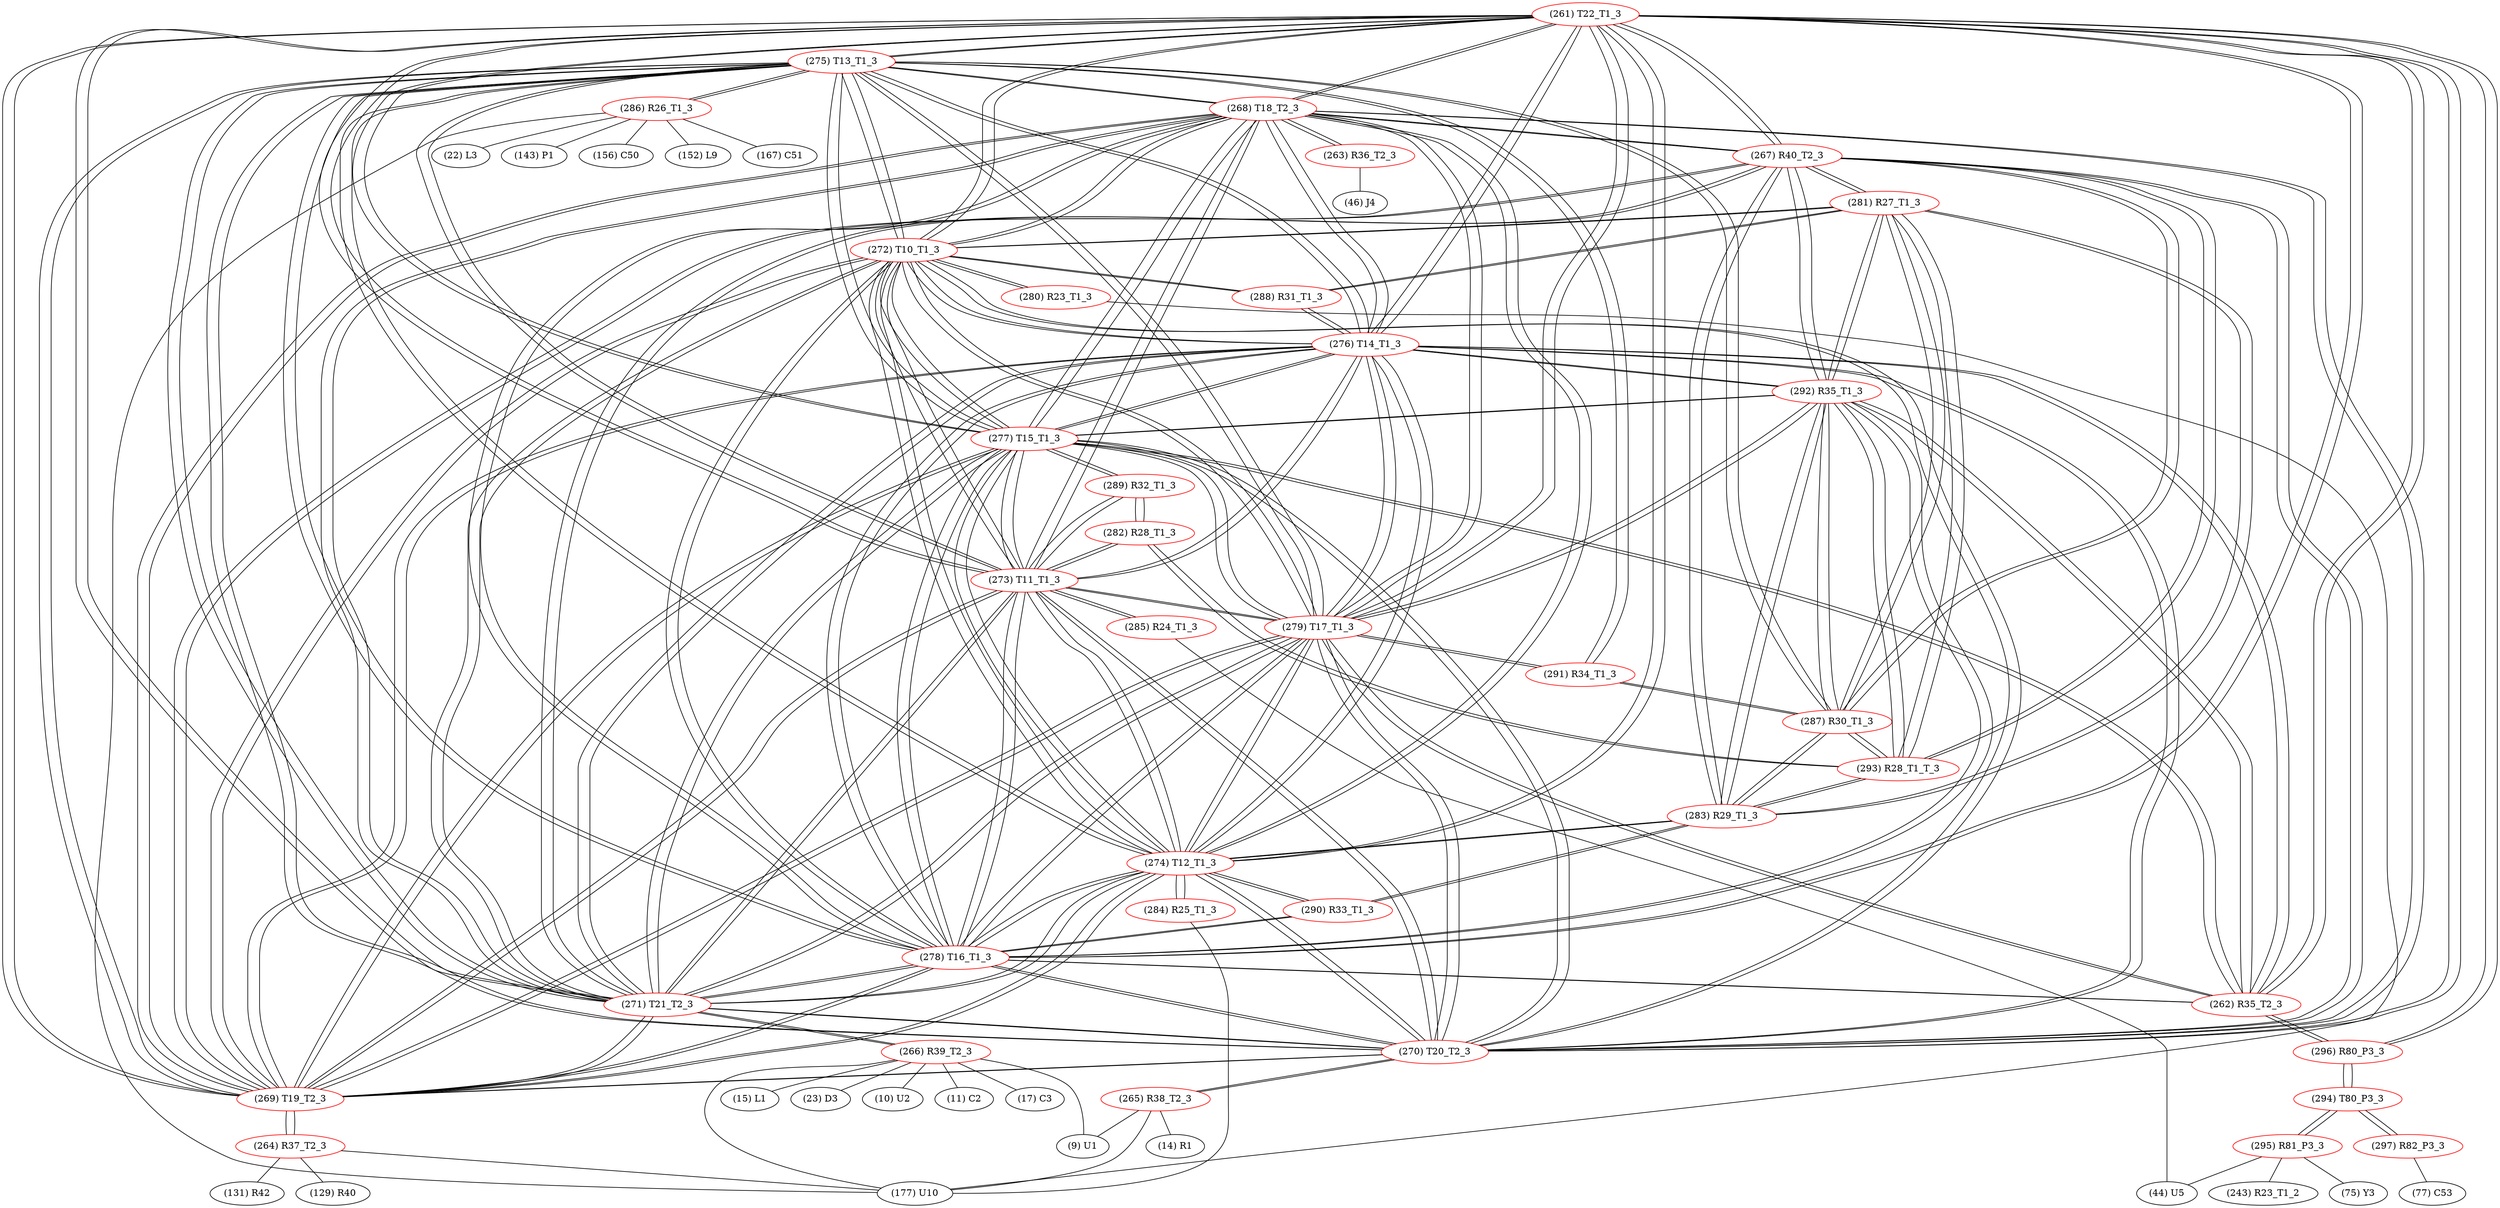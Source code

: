 graph {
	261 [label="(261) T22_T1_3" color=red]
	275 [label="(275) T13_T1_3"]
	268 [label="(268) T18_T2_3"]
	269 [label="(269) T19_T2_3"]
	274 [label="(274) T12_T1_3"]
	277 [label="(277) T15_T1_3"]
	276 [label="(276) T14_T1_3"]
	270 [label="(270) T20_T2_3"]
	271 [label="(271) T21_T2_3"]
	273 [label="(273) T11_T1_3"]
	272 [label="(272) T10_T1_3"]
	278 [label="(278) T16_T1_3"]
	279 [label="(279) T17_T1_3"]
	267 [label="(267) R40_T2_3"]
	296 [label="(296) R80_P3_3"]
	262 [label="(262) R35_T2_3"]
	262 [label="(262) R35_T2_3" color=red]
	277 [label="(277) T15_T1_3"]
	278 [label="(278) T16_T1_3"]
	276 [label="(276) T14_T1_3"]
	279 [label="(279) T17_T1_3"]
	292 [label="(292) R35_T1_3"]
	296 [label="(296) R80_P3_3"]
	261 [label="(261) T22_T1_3"]
	263 [label="(263) R36_T2_3" color=red]
	46 [label="(46) J4"]
	268 [label="(268) T18_T2_3"]
	264 [label="(264) R37_T2_3" color=red]
	129 [label="(129) R40"]
	177 [label="(177) U10"]
	131 [label="(131) R42"]
	269 [label="(269) T19_T2_3"]
	265 [label="(265) R38_T2_3" color=red]
	9 [label="(9) U1"]
	14 [label="(14) R1"]
	177 [label="(177) U10"]
	270 [label="(270) T20_T2_3"]
	266 [label="(266) R39_T2_3" color=red]
	15 [label="(15) L1"]
	9 [label="(9) U1"]
	23 [label="(23) D3"]
	177 [label="(177) U10"]
	10 [label="(10) U2"]
	11 [label="(11) C2"]
	17 [label="(17) C3"]
	271 [label="(271) T21_T2_3"]
	267 [label="(267) R40_T2_3" color=red]
	269 [label="(269) T19_T2_3"]
	270 [label="(270) T20_T2_3"]
	271 [label="(271) T21_T2_3"]
	261 [label="(261) T22_T1_3"]
	268 [label="(268) T18_T2_3"]
	283 [label="(283) R29_T1_3"]
	293 [label="(293) R28_T1_T_3"]
	287 [label="(287) R30_T1_3"]
	281 [label="(281) R27_T1_3"]
	292 [label="(292) R35_T1_3"]
	268 [label="(268) T18_T2_3" color=red]
	275 [label="(275) T13_T1_3"]
	269 [label="(269) T19_T2_3"]
	274 [label="(274) T12_T1_3"]
	277 [label="(277) T15_T1_3"]
	276 [label="(276) T14_T1_3"]
	270 [label="(270) T20_T2_3"]
	271 [label="(271) T21_T2_3"]
	273 [label="(273) T11_T1_3"]
	272 [label="(272) T10_T1_3"]
	261 [label="(261) T22_T1_3"]
	278 [label="(278) T16_T1_3"]
	279 [label="(279) T17_T1_3"]
	267 [label="(267) R40_T2_3"]
	263 [label="(263) R36_T2_3"]
	269 [label="(269) T19_T2_3" color=red]
	275 [label="(275) T13_T1_3"]
	268 [label="(268) T18_T2_3"]
	274 [label="(274) T12_T1_3"]
	277 [label="(277) T15_T1_3"]
	276 [label="(276) T14_T1_3"]
	270 [label="(270) T20_T2_3"]
	271 [label="(271) T21_T2_3"]
	273 [label="(273) T11_T1_3"]
	272 [label="(272) T10_T1_3"]
	261 [label="(261) T22_T1_3"]
	278 [label="(278) T16_T1_3"]
	279 [label="(279) T17_T1_3"]
	267 [label="(267) R40_T2_3"]
	264 [label="(264) R37_T2_3"]
	270 [label="(270) T20_T2_3" color=red]
	275 [label="(275) T13_T1_3"]
	268 [label="(268) T18_T2_3"]
	269 [label="(269) T19_T2_3"]
	274 [label="(274) T12_T1_3"]
	277 [label="(277) T15_T1_3"]
	276 [label="(276) T14_T1_3"]
	271 [label="(271) T21_T2_3"]
	273 [label="(273) T11_T1_3"]
	272 [label="(272) T10_T1_3"]
	261 [label="(261) T22_T1_3"]
	278 [label="(278) T16_T1_3"]
	279 [label="(279) T17_T1_3"]
	267 [label="(267) R40_T2_3"]
	265 [label="(265) R38_T2_3"]
	271 [label="(271) T21_T2_3" color=red]
	275 [label="(275) T13_T1_3"]
	268 [label="(268) T18_T2_3"]
	269 [label="(269) T19_T2_3"]
	274 [label="(274) T12_T1_3"]
	277 [label="(277) T15_T1_3"]
	276 [label="(276) T14_T1_3"]
	270 [label="(270) T20_T2_3"]
	273 [label="(273) T11_T1_3"]
	272 [label="(272) T10_T1_3"]
	261 [label="(261) T22_T1_3"]
	278 [label="(278) T16_T1_3"]
	279 [label="(279) T17_T1_3"]
	267 [label="(267) R40_T2_3"]
	266 [label="(266) R39_T2_3"]
	272 [label="(272) T10_T1_3" color=red]
	275 [label="(275) T13_T1_3"]
	268 [label="(268) T18_T2_3"]
	269 [label="(269) T19_T2_3"]
	274 [label="(274) T12_T1_3"]
	277 [label="(277) T15_T1_3"]
	276 [label="(276) T14_T1_3"]
	270 [label="(270) T20_T2_3"]
	271 [label="(271) T21_T2_3"]
	273 [label="(273) T11_T1_3"]
	261 [label="(261) T22_T1_3"]
	278 [label="(278) T16_T1_3"]
	279 [label="(279) T17_T1_3"]
	280 [label="(280) R23_T1_3"]
	281 [label="(281) R27_T1_3"]
	288 [label="(288) R31_T1_3"]
	273 [label="(273) T11_T1_3" color=red]
	275 [label="(275) T13_T1_3"]
	268 [label="(268) T18_T2_3"]
	269 [label="(269) T19_T2_3"]
	274 [label="(274) T12_T1_3"]
	277 [label="(277) T15_T1_3"]
	276 [label="(276) T14_T1_3"]
	270 [label="(270) T20_T2_3"]
	271 [label="(271) T21_T2_3"]
	272 [label="(272) T10_T1_3"]
	261 [label="(261) T22_T1_3"]
	278 [label="(278) T16_T1_3"]
	279 [label="(279) T17_T1_3"]
	285 [label="(285) R24_T1_3"]
	289 [label="(289) R32_T1_3"]
	282 [label="(282) R28_T1_3"]
	274 [label="(274) T12_T1_3" color=red]
	275 [label="(275) T13_T1_3"]
	268 [label="(268) T18_T2_3"]
	269 [label="(269) T19_T2_3"]
	277 [label="(277) T15_T1_3"]
	276 [label="(276) T14_T1_3"]
	270 [label="(270) T20_T2_3"]
	271 [label="(271) T21_T2_3"]
	273 [label="(273) T11_T1_3"]
	272 [label="(272) T10_T1_3"]
	261 [label="(261) T22_T1_3"]
	278 [label="(278) T16_T1_3"]
	279 [label="(279) T17_T1_3"]
	290 [label="(290) R33_T1_3"]
	283 [label="(283) R29_T1_3"]
	284 [label="(284) R25_T1_3"]
	275 [label="(275) T13_T1_3" color=red]
	268 [label="(268) T18_T2_3"]
	269 [label="(269) T19_T2_3"]
	274 [label="(274) T12_T1_3"]
	277 [label="(277) T15_T1_3"]
	276 [label="(276) T14_T1_3"]
	270 [label="(270) T20_T2_3"]
	271 [label="(271) T21_T2_3"]
	273 [label="(273) T11_T1_3"]
	272 [label="(272) T10_T1_3"]
	261 [label="(261) T22_T1_3"]
	278 [label="(278) T16_T1_3"]
	279 [label="(279) T17_T1_3"]
	287 [label="(287) R30_T1_3"]
	291 [label="(291) R34_T1_3"]
	286 [label="(286) R26_T1_3"]
	276 [label="(276) T14_T1_3" color=red]
	275 [label="(275) T13_T1_3"]
	268 [label="(268) T18_T2_3"]
	269 [label="(269) T19_T2_3"]
	274 [label="(274) T12_T1_3"]
	277 [label="(277) T15_T1_3"]
	270 [label="(270) T20_T2_3"]
	271 [label="(271) T21_T2_3"]
	273 [label="(273) T11_T1_3"]
	272 [label="(272) T10_T1_3"]
	261 [label="(261) T22_T1_3"]
	278 [label="(278) T16_T1_3"]
	279 [label="(279) T17_T1_3"]
	262 [label="(262) R35_T2_3"]
	292 [label="(292) R35_T1_3"]
	288 [label="(288) R31_T1_3"]
	277 [label="(277) T15_T1_3" color=red]
	275 [label="(275) T13_T1_3"]
	268 [label="(268) T18_T2_3"]
	269 [label="(269) T19_T2_3"]
	274 [label="(274) T12_T1_3"]
	276 [label="(276) T14_T1_3"]
	270 [label="(270) T20_T2_3"]
	271 [label="(271) T21_T2_3"]
	273 [label="(273) T11_T1_3"]
	272 [label="(272) T10_T1_3"]
	261 [label="(261) T22_T1_3"]
	278 [label="(278) T16_T1_3"]
	279 [label="(279) T17_T1_3"]
	262 [label="(262) R35_T2_3"]
	292 [label="(292) R35_T1_3"]
	289 [label="(289) R32_T1_3"]
	278 [label="(278) T16_T1_3" color=red]
	275 [label="(275) T13_T1_3"]
	268 [label="(268) T18_T2_3"]
	269 [label="(269) T19_T2_3"]
	274 [label="(274) T12_T1_3"]
	277 [label="(277) T15_T1_3"]
	276 [label="(276) T14_T1_3"]
	270 [label="(270) T20_T2_3"]
	271 [label="(271) T21_T2_3"]
	273 [label="(273) T11_T1_3"]
	272 [label="(272) T10_T1_3"]
	261 [label="(261) T22_T1_3"]
	279 [label="(279) T17_T1_3"]
	262 [label="(262) R35_T2_3"]
	292 [label="(292) R35_T1_3"]
	290 [label="(290) R33_T1_3"]
	279 [label="(279) T17_T1_3" color=red]
	275 [label="(275) T13_T1_3"]
	268 [label="(268) T18_T2_3"]
	269 [label="(269) T19_T2_3"]
	274 [label="(274) T12_T1_3"]
	277 [label="(277) T15_T1_3"]
	276 [label="(276) T14_T1_3"]
	270 [label="(270) T20_T2_3"]
	271 [label="(271) T21_T2_3"]
	273 [label="(273) T11_T1_3"]
	272 [label="(272) T10_T1_3"]
	261 [label="(261) T22_T1_3"]
	278 [label="(278) T16_T1_3"]
	262 [label="(262) R35_T2_3"]
	292 [label="(292) R35_T1_3"]
	291 [label="(291) R34_T1_3"]
	280 [label="(280) R23_T1_3" color=red]
	177 [label="(177) U10"]
	272 [label="(272) T10_T1_3"]
	281 [label="(281) R27_T1_3" color=red]
	267 [label="(267) R40_T2_3"]
	283 [label="(283) R29_T1_3"]
	293 [label="(293) R28_T1_T_3"]
	287 [label="(287) R30_T1_3"]
	292 [label="(292) R35_T1_3"]
	272 [label="(272) T10_T1_3"]
	288 [label="(288) R31_T1_3"]
	282 [label="(282) R28_T1_3" color=red]
	289 [label="(289) R32_T1_3"]
	273 [label="(273) T11_T1_3"]
	293 [label="(293) R28_T1_T_3"]
	283 [label="(283) R29_T1_3" color=red]
	267 [label="(267) R40_T2_3"]
	293 [label="(293) R28_T1_T_3"]
	287 [label="(287) R30_T1_3"]
	281 [label="(281) R27_T1_3"]
	292 [label="(292) R35_T1_3"]
	290 [label="(290) R33_T1_3"]
	274 [label="(274) T12_T1_3"]
	284 [label="(284) R25_T1_3" color=red]
	177 [label="(177) U10"]
	274 [label="(274) T12_T1_3"]
	285 [label="(285) R24_T1_3" color=red]
	44 [label="(44) U5"]
	273 [label="(273) T11_T1_3"]
	286 [label="(286) R26_T1_3" color=red]
	156 [label="(156) C50"]
	152 [label="(152) L9"]
	177 [label="(177) U10"]
	167 [label="(167) C51"]
	22 [label="(22) L3"]
	143 [label="(143) P1"]
	275 [label="(275) T13_T1_3"]
	287 [label="(287) R30_T1_3" color=red]
	267 [label="(267) R40_T2_3"]
	283 [label="(283) R29_T1_3"]
	293 [label="(293) R28_T1_T_3"]
	281 [label="(281) R27_T1_3"]
	292 [label="(292) R35_T1_3"]
	291 [label="(291) R34_T1_3"]
	275 [label="(275) T13_T1_3"]
	288 [label="(288) R31_T1_3" color=red]
	281 [label="(281) R27_T1_3"]
	272 [label="(272) T10_T1_3"]
	276 [label="(276) T14_T1_3"]
	289 [label="(289) R32_T1_3" color=red]
	277 [label="(277) T15_T1_3"]
	273 [label="(273) T11_T1_3"]
	282 [label="(282) R28_T1_3"]
	290 [label="(290) R33_T1_3" color=red]
	278 [label="(278) T16_T1_3"]
	274 [label="(274) T12_T1_3"]
	283 [label="(283) R29_T1_3"]
	291 [label="(291) R34_T1_3" color=red]
	279 [label="(279) T17_T1_3"]
	287 [label="(287) R30_T1_3"]
	275 [label="(275) T13_T1_3"]
	292 [label="(292) R35_T1_3" color=red]
	277 [label="(277) T15_T1_3"]
	278 [label="(278) T16_T1_3"]
	276 [label="(276) T14_T1_3"]
	279 [label="(279) T17_T1_3"]
	262 [label="(262) R35_T2_3"]
	267 [label="(267) R40_T2_3"]
	283 [label="(283) R29_T1_3"]
	293 [label="(293) R28_T1_T_3"]
	287 [label="(287) R30_T1_3"]
	281 [label="(281) R27_T1_3"]
	293 [label="(293) R28_T1_T_3" color=red]
	267 [label="(267) R40_T2_3"]
	283 [label="(283) R29_T1_3"]
	287 [label="(287) R30_T1_3"]
	281 [label="(281) R27_T1_3"]
	292 [label="(292) R35_T1_3"]
	282 [label="(282) R28_T1_3"]
	294 [label="(294) T80_P3_3" color=red]
	295 [label="(295) R81_P3_3"]
	297 [label="(297) R82_P3_3"]
	296 [label="(296) R80_P3_3"]
	295 [label="(295) R81_P3_3" color=red]
	44 [label="(44) U5"]
	75 [label="(75) Y3"]
	243 [label="(243) R23_T1_2"]
	294 [label="(294) T80_P3_3"]
	296 [label="(296) R80_P3_3" color=red]
	261 [label="(261) T22_T1_3"]
	262 [label="(262) R35_T2_3"]
	294 [label="(294) T80_P3_3"]
	297 [label="(297) R82_P3_3" color=red]
	77 [label="(77) C53"]
	294 [label="(294) T80_P3_3"]
	261 -- 275
	261 -- 268
	261 -- 269
	261 -- 274
	261 -- 277
	261 -- 276
	261 -- 270
	261 -- 271
	261 -- 273
	261 -- 272
	261 -- 278
	261 -- 279
	261 -- 267
	261 -- 296
	261 -- 262
	262 -- 277
	262 -- 278
	262 -- 276
	262 -- 279
	262 -- 292
	262 -- 296
	262 -- 261
	263 -- 46
	263 -- 268
	264 -- 129
	264 -- 177
	264 -- 131
	264 -- 269
	265 -- 9
	265 -- 14
	265 -- 177
	265 -- 270
	266 -- 15
	266 -- 9
	266 -- 23
	266 -- 177
	266 -- 10
	266 -- 11
	266 -- 17
	266 -- 271
	267 -- 269
	267 -- 270
	267 -- 271
	267 -- 261
	267 -- 268
	267 -- 283
	267 -- 293
	267 -- 287
	267 -- 281
	267 -- 292
	268 -- 275
	268 -- 269
	268 -- 274
	268 -- 277
	268 -- 276
	268 -- 270
	268 -- 271
	268 -- 273
	268 -- 272
	268 -- 261
	268 -- 278
	268 -- 279
	268 -- 267
	268 -- 263
	269 -- 275
	269 -- 268
	269 -- 274
	269 -- 277
	269 -- 276
	269 -- 270
	269 -- 271
	269 -- 273
	269 -- 272
	269 -- 261
	269 -- 278
	269 -- 279
	269 -- 267
	269 -- 264
	270 -- 275
	270 -- 268
	270 -- 269
	270 -- 274
	270 -- 277
	270 -- 276
	270 -- 271
	270 -- 273
	270 -- 272
	270 -- 261
	270 -- 278
	270 -- 279
	270 -- 267
	270 -- 265
	271 -- 275
	271 -- 268
	271 -- 269
	271 -- 274
	271 -- 277
	271 -- 276
	271 -- 270
	271 -- 273
	271 -- 272
	271 -- 261
	271 -- 278
	271 -- 279
	271 -- 267
	271 -- 266
	272 -- 275
	272 -- 268
	272 -- 269
	272 -- 274
	272 -- 277
	272 -- 276
	272 -- 270
	272 -- 271
	272 -- 273
	272 -- 261
	272 -- 278
	272 -- 279
	272 -- 280
	272 -- 281
	272 -- 288
	273 -- 275
	273 -- 268
	273 -- 269
	273 -- 274
	273 -- 277
	273 -- 276
	273 -- 270
	273 -- 271
	273 -- 272
	273 -- 261
	273 -- 278
	273 -- 279
	273 -- 285
	273 -- 289
	273 -- 282
	274 -- 275
	274 -- 268
	274 -- 269
	274 -- 277
	274 -- 276
	274 -- 270
	274 -- 271
	274 -- 273
	274 -- 272
	274 -- 261
	274 -- 278
	274 -- 279
	274 -- 290
	274 -- 283
	274 -- 284
	275 -- 268
	275 -- 269
	275 -- 274
	275 -- 277
	275 -- 276
	275 -- 270
	275 -- 271
	275 -- 273
	275 -- 272
	275 -- 261
	275 -- 278
	275 -- 279
	275 -- 287
	275 -- 291
	275 -- 286
	276 -- 275
	276 -- 268
	276 -- 269
	276 -- 274
	276 -- 277
	276 -- 270
	276 -- 271
	276 -- 273
	276 -- 272
	276 -- 261
	276 -- 278
	276 -- 279
	276 -- 262
	276 -- 292
	276 -- 288
	277 -- 275
	277 -- 268
	277 -- 269
	277 -- 274
	277 -- 276
	277 -- 270
	277 -- 271
	277 -- 273
	277 -- 272
	277 -- 261
	277 -- 278
	277 -- 279
	277 -- 262
	277 -- 292
	277 -- 289
	278 -- 275
	278 -- 268
	278 -- 269
	278 -- 274
	278 -- 277
	278 -- 276
	278 -- 270
	278 -- 271
	278 -- 273
	278 -- 272
	278 -- 261
	278 -- 279
	278 -- 262
	278 -- 292
	278 -- 290
	279 -- 275
	279 -- 268
	279 -- 269
	279 -- 274
	279 -- 277
	279 -- 276
	279 -- 270
	279 -- 271
	279 -- 273
	279 -- 272
	279 -- 261
	279 -- 278
	279 -- 262
	279 -- 292
	279 -- 291
	280 -- 177
	280 -- 272
	281 -- 267
	281 -- 283
	281 -- 293
	281 -- 287
	281 -- 292
	281 -- 272
	281 -- 288
	282 -- 289
	282 -- 273
	282 -- 293
	283 -- 267
	283 -- 293
	283 -- 287
	283 -- 281
	283 -- 292
	283 -- 290
	283 -- 274
	284 -- 177
	284 -- 274
	285 -- 44
	285 -- 273
	286 -- 156
	286 -- 152
	286 -- 177
	286 -- 167
	286 -- 22
	286 -- 143
	286 -- 275
	287 -- 267
	287 -- 283
	287 -- 293
	287 -- 281
	287 -- 292
	287 -- 291
	287 -- 275
	288 -- 281
	288 -- 272
	288 -- 276
	289 -- 277
	289 -- 273
	289 -- 282
	290 -- 278
	290 -- 274
	290 -- 283
	291 -- 279
	291 -- 287
	291 -- 275
	292 -- 277
	292 -- 278
	292 -- 276
	292 -- 279
	292 -- 262
	292 -- 267
	292 -- 283
	292 -- 293
	292 -- 287
	292 -- 281
	293 -- 267
	293 -- 283
	293 -- 287
	293 -- 281
	293 -- 292
	293 -- 282
	294 -- 295
	294 -- 297
	294 -- 296
	295 -- 44
	295 -- 75
	295 -- 243
	295 -- 294
	296 -- 261
	296 -- 262
	296 -- 294
	297 -- 77
	297 -- 294
}